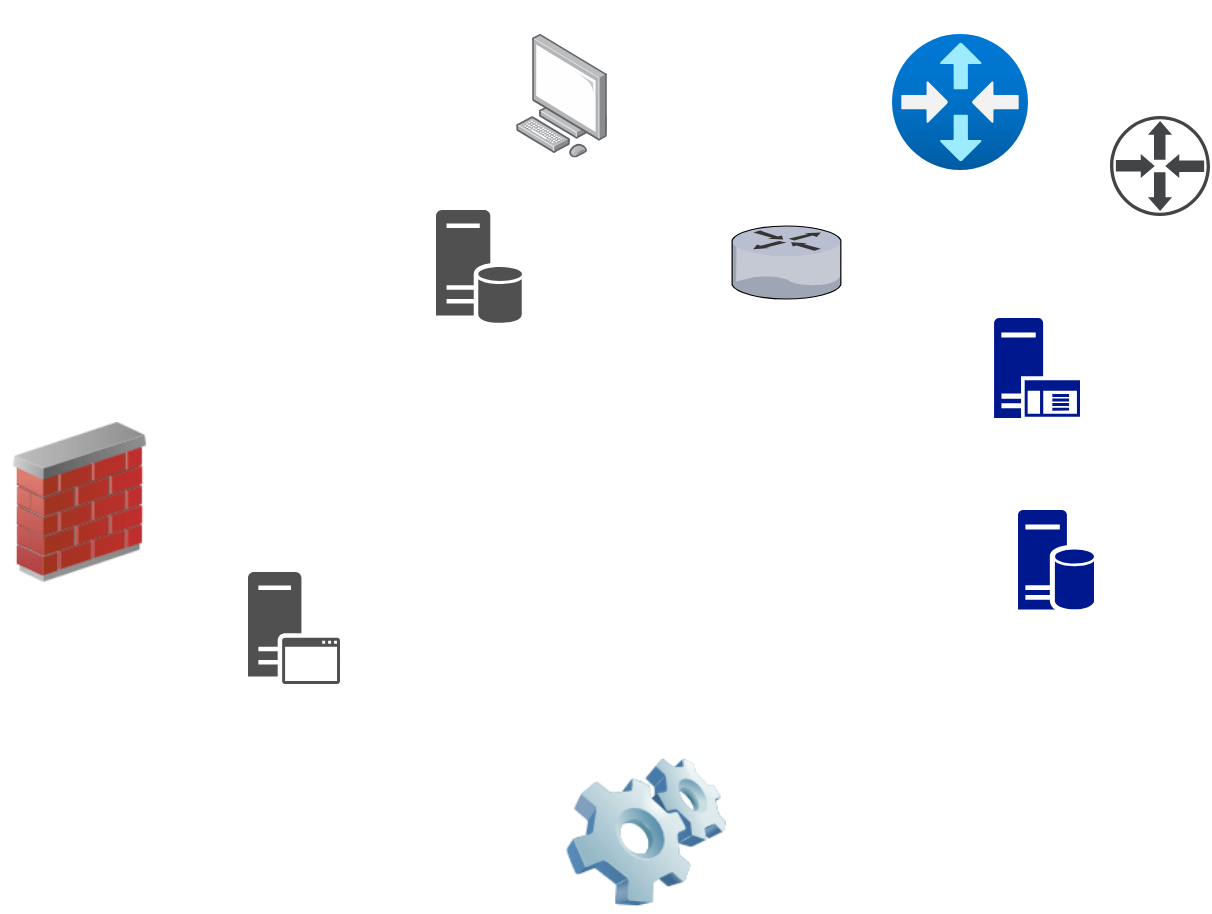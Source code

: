 <mxfile version="25.0.1">
  <diagram name="Page-1" id="gaoguneTvfn64CTInSyb">
    <mxGraphModel dx="1050" dy="522" grid="0" gridSize="10" guides="1" tooltips="1" connect="1" arrows="1" fold="1" page="1" pageScale="1" pageWidth="850" pageHeight="1100" math="0" shadow="0">
      <root>
        <mxCell id="0" />
        <mxCell id="1" parent="0" />
        <mxCell id="2fW7E918A-i6s9p8elO--1" value="" style="shape=image;html=1;verticalAlign=top;verticalLabelPosition=bottom;labelBackgroundColor=#ffffff;imageAspect=0;aspect=fixed;image=https://cdn2.iconfinder.com/data/icons/whcompare-isometric-web-hosting-servers/50/value-server-128.png" parent="1" vertex="1">
          <mxGeometry x="340" y="240" width="128" height="128" as="geometry" />
        </mxCell>
        <mxCell id="2fW7E918A-i6s9p8elO--4" value="" style="shape=image;html=1;verticalAlign=top;verticalLabelPosition=bottom;labelBackgroundColor=#ffffff;imageAspect=0;aspect=fixed;image=https://cdn2.iconfinder.com/data/icons/crystalproject/128x128/apps/personal.png" parent="1" vertex="1">
          <mxGeometry x="147" y="63" width="128" height="128" as="geometry" />
        </mxCell>
        <mxCell id="2fW7E918A-i6s9p8elO--5" value="" style="image;points=[];aspect=fixed;html=1;align=center;shadow=0;dashed=0;image=img/lib/allied_telesis/computer_and_terminals/Personal_Computer.svg;" parent="1" vertex="1">
          <mxGeometry x="363" y="80" width="45.6" height="61.8" as="geometry" />
        </mxCell>
        <mxCell id="2fW7E918A-i6s9p8elO--6" value="" style="image;html=1;image=img/lib/clip_art/networking/Firewall_02_128x128.png" parent="1" vertex="1">
          <mxGeometry x="105" y="274" width="80" height="80" as="geometry" />
        </mxCell>
        <mxCell id="2fW7E918A-i6s9p8elO--7" value="" style="image;aspect=fixed;html=1;points=[];align=center;fontSize=12;image=img/lib/azure2/networking/Virtual_Router.svg;" parent="1" vertex="1">
          <mxGeometry x="551" y="80" width="68" height="68" as="geometry" />
        </mxCell>
        <mxCell id="2fW7E918A-i6s9p8elO--8" value="" style="sketch=0;aspect=fixed;pointerEvents=1;shadow=0;dashed=0;html=1;strokeColor=none;labelPosition=center;verticalLabelPosition=bottom;verticalAlign=top;align=center;fillColor=#00188D;shape=mxgraph.mscae.enterprise.application_server" parent="1" vertex="1">
          <mxGeometry x="602" y="222" width="43" height="50" as="geometry" />
        </mxCell>
        <mxCell id="2fW7E918A-i6s9p8elO--9" value="" style="sketch=0;aspect=fixed;pointerEvents=1;shadow=0;dashed=0;html=1;strokeColor=none;labelPosition=center;verticalLabelPosition=bottom;verticalAlign=top;align=center;fillColor=#00188D;shape=mxgraph.mscae.enterprise.database_server" parent="1" vertex="1">
          <mxGeometry x="614" y="318" width="38" height="50" as="geometry" />
        </mxCell>
        <mxCell id="2fW7E918A-i6s9p8elO--10" value="" style="sketch=0;pointerEvents=1;shadow=0;dashed=0;html=1;strokeColor=none;fillColor=#505050;labelPosition=center;verticalLabelPosition=bottom;verticalAlign=top;outlineConnect=0;align=center;shape=mxgraph.office.servers.application_server;" parent="1" vertex="1">
          <mxGeometry x="229" y="349" width="46" height="56" as="geometry" />
        </mxCell>
        <mxCell id="2fW7E918A-i6s9p8elO--11" value="" style="sketch=0;shadow=0;dashed=0;html=1;strokeColor=none;fillColor=#505050;labelPosition=center;verticalLabelPosition=bottom;verticalAlign=top;outlineConnect=0;align=center;shape=mxgraph.office.databases.database_server;" parent="1" vertex="1">
          <mxGeometry x="323" y="168" width="43" height="57" as="geometry" />
        </mxCell>
        <mxCell id="2fW7E918A-i6s9p8elO--12" value="" style="verticalLabelPosition=bottom;sketch=0;aspect=fixed;html=1;verticalAlign=top;strokeColor=none;align=center;outlineConnect=0;shape=mxgraph.citrix.router;" parent="1" vertex="1">
          <mxGeometry x="471" y="176" width="55" height="36.5" as="geometry" />
        </mxCell>
        <mxCell id="2fW7E918A-i6s9p8elO--13" value="" style="sketch=0;pointerEvents=1;shadow=0;dashed=0;html=1;strokeColor=none;fillColor=#434445;aspect=fixed;labelPosition=center;verticalLabelPosition=bottom;verticalAlign=top;align=center;outlineConnect=0;shape=mxgraph.vvd.physical_upstream_router;" parent="1" vertex="1">
          <mxGeometry x="660" y="121" width="50" height="50" as="geometry" />
        </mxCell>
        <mxCell id="ITQc1OfmDJuwecATft63-1" value="" style="image;html=1;image=img/lib/clip_art/computers/Software_128x128.png" parent="1" vertex="1">
          <mxGeometry x="388" y="439" width="80" height="80" as="geometry" />
        </mxCell>
      </root>
    </mxGraphModel>
  </diagram>
</mxfile>
